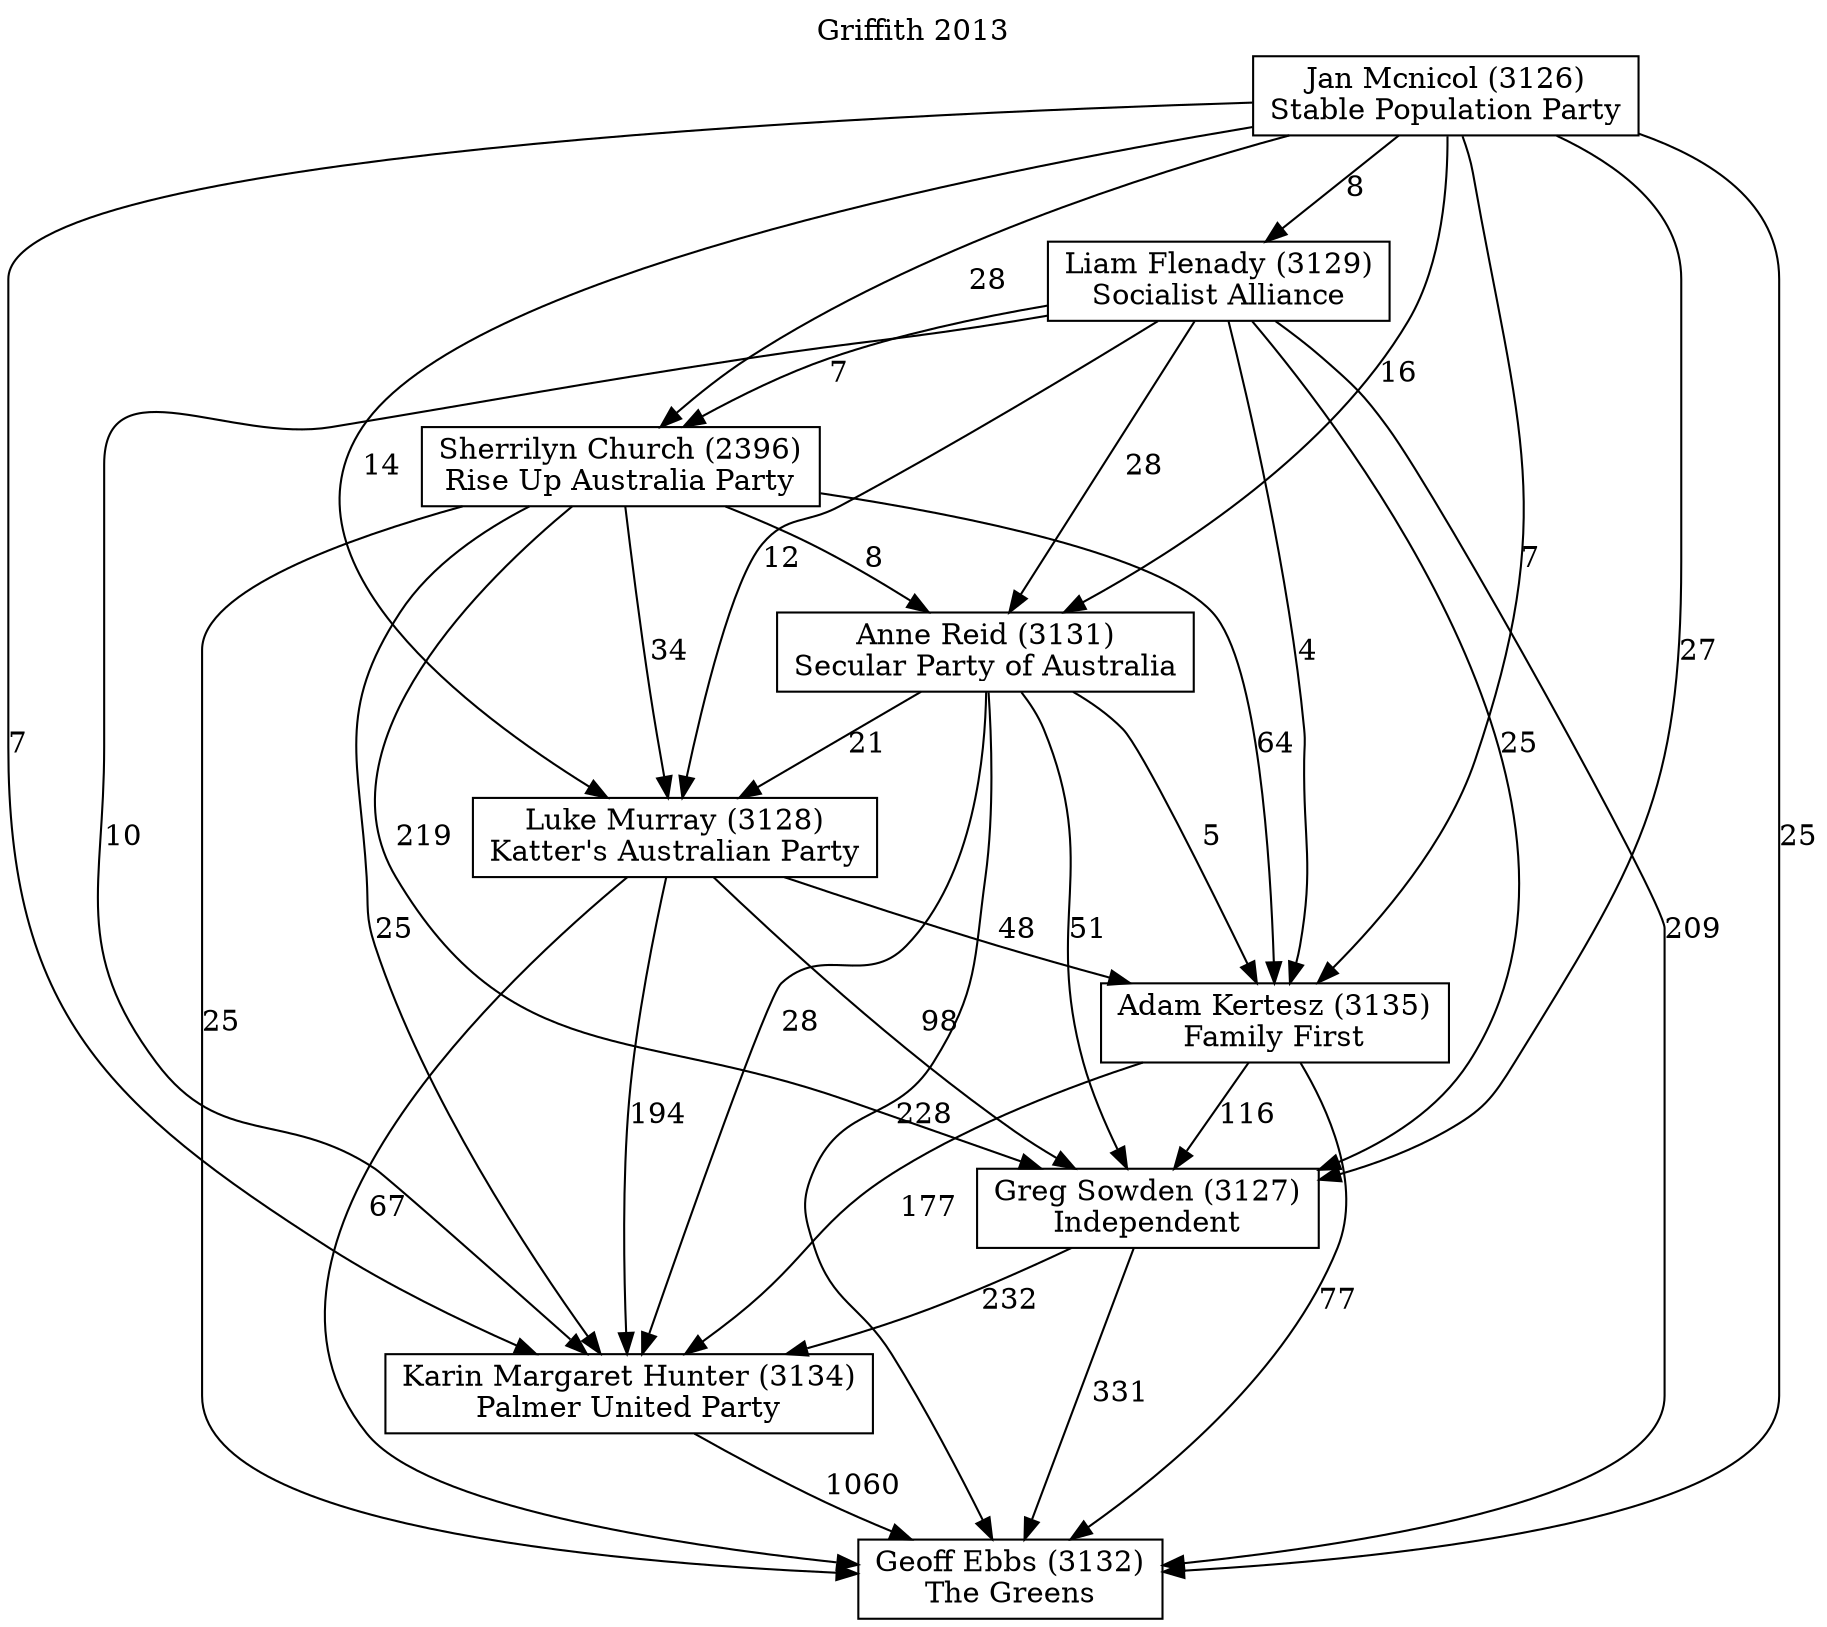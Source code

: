 // House preference flow
digraph "Geoff Ebbs (3132)_Griffith_2013" {
	graph [label="Griffith 2013" labelloc=t]
	node [shape=box]
	"Geoff Ebbs (3132)" [label="Geoff Ebbs (3132)
The Greens"]
	"Karin Margaret Hunter (3134)" [label="Karin Margaret Hunter (3134)
Palmer United Party"]
	"Greg Sowden (3127)" [label="Greg Sowden (3127)
Independent"]
	"Adam Kertesz (3135)" [label="Adam Kertesz (3135)
Family First"]
	"Luke Murray (3128)" [label="Luke Murray (3128)
Katter's Australian Party"]
	"Anne Reid (3131)" [label="Anne Reid (3131)
Secular Party of Australia"]
	"Sherrilyn Church (2396)" [label="Sherrilyn Church (2396)
Rise Up Australia Party"]
	"Liam Flenady (3129)" [label="Liam Flenady (3129)
Socialist Alliance"]
	"Jan Mcnicol (3126)" [label="Jan Mcnicol (3126)
Stable Population Party"]
	"Geoff Ebbs (3132)" [label="Geoff Ebbs (3132)
The Greens"]
	"Greg Sowden (3127)" [label="Greg Sowden (3127)
Independent"]
	"Adam Kertesz (3135)" [label="Adam Kertesz (3135)
Family First"]
	"Luke Murray (3128)" [label="Luke Murray (3128)
Katter's Australian Party"]
	"Anne Reid (3131)" [label="Anne Reid (3131)
Secular Party of Australia"]
	"Sherrilyn Church (2396)" [label="Sherrilyn Church (2396)
Rise Up Australia Party"]
	"Liam Flenady (3129)" [label="Liam Flenady (3129)
Socialist Alliance"]
	"Jan Mcnicol (3126)" [label="Jan Mcnicol (3126)
Stable Population Party"]
	"Geoff Ebbs (3132)" [label="Geoff Ebbs (3132)
The Greens"]
	"Adam Kertesz (3135)" [label="Adam Kertesz (3135)
Family First"]
	"Luke Murray (3128)" [label="Luke Murray (3128)
Katter's Australian Party"]
	"Anne Reid (3131)" [label="Anne Reid (3131)
Secular Party of Australia"]
	"Sherrilyn Church (2396)" [label="Sherrilyn Church (2396)
Rise Up Australia Party"]
	"Liam Flenady (3129)" [label="Liam Flenady (3129)
Socialist Alliance"]
	"Jan Mcnicol (3126)" [label="Jan Mcnicol (3126)
Stable Population Party"]
	"Geoff Ebbs (3132)" [label="Geoff Ebbs (3132)
The Greens"]
	"Luke Murray (3128)" [label="Luke Murray (3128)
Katter's Australian Party"]
	"Anne Reid (3131)" [label="Anne Reid (3131)
Secular Party of Australia"]
	"Sherrilyn Church (2396)" [label="Sherrilyn Church (2396)
Rise Up Australia Party"]
	"Liam Flenady (3129)" [label="Liam Flenady (3129)
Socialist Alliance"]
	"Jan Mcnicol (3126)" [label="Jan Mcnicol (3126)
Stable Population Party"]
	"Geoff Ebbs (3132)" [label="Geoff Ebbs (3132)
The Greens"]
	"Anne Reid (3131)" [label="Anne Reid (3131)
Secular Party of Australia"]
	"Sherrilyn Church (2396)" [label="Sherrilyn Church (2396)
Rise Up Australia Party"]
	"Liam Flenady (3129)" [label="Liam Flenady (3129)
Socialist Alliance"]
	"Jan Mcnicol (3126)" [label="Jan Mcnicol (3126)
Stable Population Party"]
	"Geoff Ebbs (3132)" [label="Geoff Ebbs (3132)
The Greens"]
	"Sherrilyn Church (2396)" [label="Sherrilyn Church (2396)
Rise Up Australia Party"]
	"Liam Flenady (3129)" [label="Liam Flenady (3129)
Socialist Alliance"]
	"Jan Mcnicol (3126)" [label="Jan Mcnicol (3126)
Stable Population Party"]
	"Geoff Ebbs (3132)" [label="Geoff Ebbs (3132)
The Greens"]
	"Liam Flenady (3129)" [label="Liam Flenady (3129)
Socialist Alliance"]
	"Jan Mcnicol (3126)" [label="Jan Mcnicol (3126)
Stable Population Party"]
	"Geoff Ebbs (3132)" [label="Geoff Ebbs (3132)
The Greens"]
	"Jan Mcnicol (3126)" [label="Jan Mcnicol (3126)
Stable Population Party"]
	"Jan Mcnicol (3126)" [label="Jan Mcnicol (3126)
Stable Population Party"]
	"Liam Flenady (3129)" [label="Liam Flenady (3129)
Socialist Alliance"]
	"Jan Mcnicol (3126)" [label="Jan Mcnicol (3126)
Stable Population Party"]
	"Jan Mcnicol (3126)" [label="Jan Mcnicol (3126)
Stable Population Party"]
	"Sherrilyn Church (2396)" [label="Sherrilyn Church (2396)
Rise Up Australia Party"]
	"Liam Flenady (3129)" [label="Liam Flenady (3129)
Socialist Alliance"]
	"Jan Mcnicol (3126)" [label="Jan Mcnicol (3126)
Stable Population Party"]
	"Sherrilyn Church (2396)" [label="Sherrilyn Church (2396)
Rise Up Australia Party"]
	"Jan Mcnicol (3126)" [label="Jan Mcnicol (3126)
Stable Population Party"]
	"Jan Mcnicol (3126)" [label="Jan Mcnicol (3126)
Stable Population Party"]
	"Liam Flenady (3129)" [label="Liam Flenady (3129)
Socialist Alliance"]
	"Jan Mcnicol (3126)" [label="Jan Mcnicol (3126)
Stable Population Party"]
	"Jan Mcnicol (3126)" [label="Jan Mcnicol (3126)
Stable Population Party"]
	"Anne Reid (3131)" [label="Anne Reid (3131)
Secular Party of Australia"]
	"Sherrilyn Church (2396)" [label="Sherrilyn Church (2396)
Rise Up Australia Party"]
	"Liam Flenady (3129)" [label="Liam Flenady (3129)
Socialist Alliance"]
	"Jan Mcnicol (3126)" [label="Jan Mcnicol (3126)
Stable Population Party"]
	"Anne Reid (3131)" [label="Anne Reid (3131)
Secular Party of Australia"]
	"Liam Flenady (3129)" [label="Liam Flenady (3129)
Socialist Alliance"]
	"Jan Mcnicol (3126)" [label="Jan Mcnicol (3126)
Stable Population Party"]
	"Anne Reid (3131)" [label="Anne Reid (3131)
Secular Party of Australia"]
	"Jan Mcnicol (3126)" [label="Jan Mcnicol (3126)
Stable Population Party"]
	"Jan Mcnicol (3126)" [label="Jan Mcnicol (3126)
Stable Population Party"]
	"Liam Flenady (3129)" [label="Liam Flenady (3129)
Socialist Alliance"]
	"Jan Mcnicol (3126)" [label="Jan Mcnicol (3126)
Stable Population Party"]
	"Jan Mcnicol (3126)" [label="Jan Mcnicol (3126)
Stable Population Party"]
	"Sherrilyn Church (2396)" [label="Sherrilyn Church (2396)
Rise Up Australia Party"]
	"Liam Flenady (3129)" [label="Liam Flenady (3129)
Socialist Alliance"]
	"Jan Mcnicol (3126)" [label="Jan Mcnicol (3126)
Stable Population Party"]
	"Sherrilyn Church (2396)" [label="Sherrilyn Church (2396)
Rise Up Australia Party"]
	"Jan Mcnicol (3126)" [label="Jan Mcnicol (3126)
Stable Population Party"]
	"Jan Mcnicol (3126)" [label="Jan Mcnicol (3126)
Stable Population Party"]
	"Liam Flenady (3129)" [label="Liam Flenady (3129)
Socialist Alliance"]
	"Jan Mcnicol (3126)" [label="Jan Mcnicol (3126)
Stable Population Party"]
	"Jan Mcnicol (3126)" [label="Jan Mcnicol (3126)
Stable Population Party"]
	"Luke Murray (3128)" [label="Luke Murray (3128)
Katter's Australian Party"]
	"Anne Reid (3131)" [label="Anne Reid (3131)
Secular Party of Australia"]
	"Sherrilyn Church (2396)" [label="Sherrilyn Church (2396)
Rise Up Australia Party"]
	"Liam Flenady (3129)" [label="Liam Flenady (3129)
Socialist Alliance"]
	"Jan Mcnicol (3126)" [label="Jan Mcnicol (3126)
Stable Population Party"]
	"Luke Murray (3128)" [label="Luke Murray (3128)
Katter's Australian Party"]
	"Sherrilyn Church (2396)" [label="Sherrilyn Church (2396)
Rise Up Australia Party"]
	"Liam Flenady (3129)" [label="Liam Flenady (3129)
Socialist Alliance"]
	"Jan Mcnicol (3126)" [label="Jan Mcnicol (3126)
Stable Population Party"]
	"Luke Murray (3128)" [label="Luke Murray (3128)
Katter's Australian Party"]
	"Liam Flenady (3129)" [label="Liam Flenady (3129)
Socialist Alliance"]
	"Jan Mcnicol (3126)" [label="Jan Mcnicol (3126)
Stable Population Party"]
	"Luke Murray (3128)" [label="Luke Murray (3128)
Katter's Australian Party"]
	"Jan Mcnicol (3126)" [label="Jan Mcnicol (3126)
Stable Population Party"]
	"Jan Mcnicol (3126)" [label="Jan Mcnicol (3126)
Stable Population Party"]
	"Liam Flenady (3129)" [label="Liam Flenady (3129)
Socialist Alliance"]
	"Jan Mcnicol (3126)" [label="Jan Mcnicol (3126)
Stable Population Party"]
	"Jan Mcnicol (3126)" [label="Jan Mcnicol (3126)
Stable Population Party"]
	"Sherrilyn Church (2396)" [label="Sherrilyn Church (2396)
Rise Up Australia Party"]
	"Liam Flenady (3129)" [label="Liam Flenady (3129)
Socialist Alliance"]
	"Jan Mcnicol (3126)" [label="Jan Mcnicol (3126)
Stable Population Party"]
	"Sherrilyn Church (2396)" [label="Sherrilyn Church (2396)
Rise Up Australia Party"]
	"Jan Mcnicol (3126)" [label="Jan Mcnicol (3126)
Stable Population Party"]
	"Jan Mcnicol (3126)" [label="Jan Mcnicol (3126)
Stable Population Party"]
	"Liam Flenady (3129)" [label="Liam Flenady (3129)
Socialist Alliance"]
	"Jan Mcnicol (3126)" [label="Jan Mcnicol (3126)
Stable Population Party"]
	"Jan Mcnicol (3126)" [label="Jan Mcnicol (3126)
Stable Population Party"]
	"Anne Reid (3131)" [label="Anne Reid (3131)
Secular Party of Australia"]
	"Sherrilyn Church (2396)" [label="Sherrilyn Church (2396)
Rise Up Australia Party"]
	"Liam Flenady (3129)" [label="Liam Flenady (3129)
Socialist Alliance"]
	"Jan Mcnicol (3126)" [label="Jan Mcnicol (3126)
Stable Population Party"]
	"Anne Reid (3131)" [label="Anne Reid (3131)
Secular Party of Australia"]
	"Liam Flenady (3129)" [label="Liam Flenady (3129)
Socialist Alliance"]
	"Jan Mcnicol (3126)" [label="Jan Mcnicol (3126)
Stable Population Party"]
	"Anne Reid (3131)" [label="Anne Reid (3131)
Secular Party of Australia"]
	"Jan Mcnicol (3126)" [label="Jan Mcnicol (3126)
Stable Population Party"]
	"Jan Mcnicol (3126)" [label="Jan Mcnicol (3126)
Stable Population Party"]
	"Liam Flenady (3129)" [label="Liam Flenady (3129)
Socialist Alliance"]
	"Jan Mcnicol (3126)" [label="Jan Mcnicol (3126)
Stable Population Party"]
	"Jan Mcnicol (3126)" [label="Jan Mcnicol (3126)
Stable Population Party"]
	"Sherrilyn Church (2396)" [label="Sherrilyn Church (2396)
Rise Up Australia Party"]
	"Liam Flenady (3129)" [label="Liam Flenady (3129)
Socialist Alliance"]
	"Jan Mcnicol (3126)" [label="Jan Mcnicol (3126)
Stable Population Party"]
	"Sherrilyn Church (2396)" [label="Sherrilyn Church (2396)
Rise Up Australia Party"]
	"Jan Mcnicol (3126)" [label="Jan Mcnicol (3126)
Stable Population Party"]
	"Jan Mcnicol (3126)" [label="Jan Mcnicol (3126)
Stable Population Party"]
	"Liam Flenady (3129)" [label="Liam Flenady (3129)
Socialist Alliance"]
	"Jan Mcnicol (3126)" [label="Jan Mcnicol (3126)
Stable Population Party"]
	"Jan Mcnicol (3126)" [label="Jan Mcnicol (3126)
Stable Population Party"]
	"Adam Kertesz (3135)" [label="Adam Kertesz (3135)
Family First"]
	"Luke Murray (3128)" [label="Luke Murray (3128)
Katter's Australian Party"]
	"Anne Reid (3131)" [label="Anne Reid (3131)
Secular Party of Australia"]
	"Sherrilyn Church (2396)" [label="Sherrilyn Church (2396)
Rise Up Australia Party"]
	"Liam Flenady (3129)" [label="Liam Flenady (3129)
Socialist Alliance"]
	"Jan Mcnicol (3126)" [label="Jan Mcnicol (3126)
Stable Population Party"]
	"Adam Kertesz (3135)" [label="Adam Kertesz (3135)
Family First"]
	"Anne Reid (3131)" [label="Anne Reid (3131)
Secular Party of Australia"]
	"Sherrilyn Church (2396)" [label="Sherrilyn Church (2396)
Rise Up Australia Party"]
	"Liam Flenady (3129)" [label="Liam Flenady (3129)
Socialist Alliance"]
	"Jan Mcnicol (3126)" [label="Jan Mcnicol (3126)
Stable Population Party"]
	"Adam Kertesz (3135)" [label="Adam Kertesz (3135)
Family First"]
	"Sherrilyn Church (2396)" [label="Sherrilyn Church (2396)
Rise Up Australia Party"]
	"Liam Flenady (3129)" [label="Liam Flenady (3129)
Socialist Alliance"]
	"Jan Mcnicol (3126)" [label="Jan Mcnicol (3126)
Stable Population Party"]
	"Adam Kertesz (3135)" [label="Adam Kertesz (3135)
Family First"]
	"Liam Flenady (3129)" [label="Liam Flenady (3129)
Socialist Alliance"]
	"Jan Mcnicol (3126)" [label="Jan Mcnicol (3126)
Stable Population Party"]
	"Adam Kertesz (3135)" [label="Adam Kertesz (3135)
Family First"]
	"Jan Mcnicol (3126)" [label="Jan Mcnicol (3126)
Stable Population Party"]
	"Jan Mcnicol (3126)" [label="Jan Mcnicol (3126)
Stable Population Party"]
	"Liam Flenady (3129)" [label="Liam Flenady (3129)
Socialist Alliance"]
	"Jan Mcnicol (3126)" [label="Jan Mcnicol (3126)
Stable Population Party"]
	"Jan Mcnicol (3126)" [label="Jan Mcnicol (3126)
Stable Population Party"]
	"Sherrilyn Church (2396)" [label="Sherrilyn Church (2396)
Rise Up Australia Party"]
	"Liam Flenady (3129)" [label="Liam Flenady (3129)
Socialist Alliance"]
	"Jan Mcnicol (3126)" [label="Jan Mcnicol (3126)
Stable Population Party"]
	"Sherrilyn Church (2396)" [label="Sherrilyn Church (2396)
Rise Up Australia Party"]
	"Jan Mcnicol (3126)" [label="Jan Mcnicol (3126)
Stable Population Party"]
	"Jan Mcnicol (3126)" [label="Jan Mcnicol (3126)
Stable Population Party"]
	"Liam Flenady (3129)" [label="Liam Flenady (3129)
Socialist Alliance"]
	"Jan Mcnicol (3126)" [label="Jan Mcnicol (3126)
Stable Population Party"]
	"Jan Mcnicol (3126)" [label="Jan Mcnicol (3126)
Stable Population Party"]
	"Anne Reid (3131)" [label="Anne Reid (3131)
Secular Party of Australia"]
	"Sherrilyn Church (2396)" [label="Sherrilyn Church (2396)
Rise Up Australia Party"]
	"Liam Flenady (3129)" [label="Liam Flenady (3129)
Socialist Alliance"]
	"Jan Mcnicol (3126)" [label="Jan Mcnicol (3126)
Stable Population Party"]
	"Anne Reid (3131)" [label="Anne Reid (3131)
Secular Party of Australia"]
	"Liam Flenady (3129)" [label="Liam Flenady (3129)
Socialist Alliance"]
	"Jan Mcnicol (3126)" [label="Jan Mcnicol (3126)
Stable Population Party"]
	"Anne Reid (3131)" [label="Anne Reid (3131)
Secular Party of Australia"]
	"Jan Mcnicol (3126)" [label="Jan Mcnicol (3126)
Stable Population Party"]
	"Jan Mcnicol (3126)" [label="Jan Mcnicol (3126)
Stable Population Party"]
	"Liam Flenady (3129)" [label="Liam Flenady (3129)
Socialist Alliance"]
	"Jan Mcnicol (3126)" [label="Jan Mcnicol (3126)
Stable Population Party"]
	"Jan Mcnicol (3126)" [label="Jan Mcnicol (3126)
Stable Population Party"]
	"Sherrilyn Church (2396)" [label="Sherrilyn Church (2396)
Rise Up Australia Party"]
	"Liam Flenady (3129)" [label="Liam Flenady (3129)
Socialist Alliance"]
	"Jan Mcnicol (3126)" [label="Jan Mcnicol (3126)
Stable Population Party"]
	"Sherrilyn Church (2396)" [label="Sherrilyn Church (2396)
Rise Up Australia Party"]
	"Jan Mcnicol (3126)" [label="Jan Mcnicol (3126)
Stable Population Party"]
	"Jan Mcnicol (3126)" [label="Jan Mcnicol (3126)
Stable Population Party"]
	"Liam Flenady (3129)" [label="Liam Flenady (3129)
Socialist Alliance"]
	"Jan Mcnicol (3126)" [label="Jan Mcnicol (3126)
Stable Population Party"]
	"Jan Mcnicol (3126)" [label="Jan Mcnicol (3126)
Stable Population Party"]
	"Luke Murray (3128)" [label="Luke Murray (3128)
Katter's Australian Party"]
	"Anne Reid (3131)" [label="Anne Reid (3131)
Secular Party of Australia"]
	"Sherrilyn Church (2396)" [label="Sherrilyn Church (2396)
Rise Up Australia Party"]
	"Liam Flenady (3129)" [label="Liam Flenady (3129)
Socialist Alliance"]
	"Jan Mcnicol (3126)" [label="Jan Mcnicol (3126)
Stable Population Party"]
	"Luke Murray (3128)" [label="Luke Murray (3128)
Katter's Australian Party"]
	"Sherrilyn Church (2396)" [label="Sherrilyn Church (2396)
Rise Up Australia Party"]
	"Liam Flenady (3129)" [label="Liam Flenady (3129)
Socialist Alliance"]
	"Jan Mcnicol (3126)" [label="Jan Mcnicol (3126)
Stable Population Party"]
	"Luke Murray (3128)" [label="Luke Murray (3128)
Katter's Australian Party"]
	"Liam Flenady (3129)" [label="Liam Flenady (3129)
Socialist Alliance"]
	"Jan Mcnicol (3126)" [label="Jan Mcnicol (3126)
Stable Population Party"]
	"Luke Murray (3128)" [label="Luke Murray (3128)
Katter's Australian Party"]
	"Jan Mcnicol (3126)" [label="Jan Mcnicol (3126)
Stable Population Party"]
	"Jan Mcnicol (3126)" [label="Jan Mcnicol (3126)
Stable Population Party"]
	"Liam Flenady (3129)" [label="Liam Flenady (3129)
Socialist Alliance"]
	"Jan Mcnicol (3126)" [label="Jan Mcnicol (3126)
Stable Population Party"]
	"Jan Mcnicol (3126)" [label="Jan Mcnicol (3126)
Stable Population Party"]
	"Sherrilyn Church (2396)" [label="Sherrilyn Church (2396)
Rise Up Australia Party"]
	"Liam Flenady (3129)" [label="Liam Flenady (3129)
Socialist Alliance"]
	"Jan Mcnicol (3126)" [label="Jan Mcnicol (3126)
Stable Population Party"]
	"Sherrilyn Church (2396)" [label="Sherrilyn Church (2396)
Rise Up Australia Party"]
	"Jan Mcnicol (3126)" [label="Jan Mcnicol (3126)
Stable Population Party"]
	"Jan Mcnicol (3126)" [label="Jan Mcnicol (3126)
Stable Population Party"]
	"Liam Flenady (3129)" [label="Liam Flenady (3129)
Socialist Alliance"]
	"Jan Mcnicol (3126)" [label="Jan Mcnicol (3126)
Stable Population Party"]
	"Jan Mcnicol (3126)" [label="Jan Mcnicol (3126)
Stable Population Party"]
	"Anne Reid (3131)" [label="Anne Reid (3131)
Secular Party of Australia"]
	"Sherrilyn Church (2396)" [label="Sherrilyn Church (2396)
Rise Up Australia Party"]
	"Liam Flenady (3129)" [label="Liam Flenady (3129)
Socialist Alliance"]
	"Jan Mcnicol (3126)" [label="Jan Mcnicol (3126)
Stable Population Party"]
	"Anne Reid (3131)" [label="Anne Reid (3131)
Secular Party of Australia"]
	"Liam Flenady (3129)" [label="Liam Flenady (3129)
Socialist Alliance"]
	"Jan Mcnicol (3126)" [label="Jan Mcnicol (3126)
Stable Population Party"]
	"Anne Reid (3131)" [label="Anne Reid (3131)
Secular Party of Australia"]
	"Jan Mcnicol (3126)" [label="Jan Mcnicol (3126)
Stable Population Party"]
	"Jan Mcnicol (3126)" [label="Jan Mcnicol (3126)
Stable Population Party"]
	"Liam Flenady (3129)" [label="Liam Flenady (3129)
Socialist Alliance"]
	"Jan Mcnicol (3126)" [label="Jan Mcnicol (3126)
Stable Population Party"]
	"Jan Mcnicol (3126)" [label="Jan Mcnicol (3126)
Stable Population Party"]
	"Sherrilyn Church (2396)" [label="Sherrilyn Church (2396)
Rise Up Australia Party"]
	"Liam Flenady (3129)" [label="Liam Flenady (3129)
Socialist Alliance"]
	"Jan Mcnicol (3126)" [label="Jan Mcnicol (3126)
Stable Population Party"]
	"Sherrilyn Church (2396)" [label="Sherrilyn Church (2396)
Rise Up Australia Party"]
	"Jan Mcnicol (3126)" [label="Jan Mcnicol (3126)
Stable Population Party"]
	"Jan Mcnicol (3126)" [label="Jan Mcnicol (3126)
Stable Population Party"]
	"Liam Flenady (3129)" [label="Liam Flenady (3129)
Socialist Alliance"]
	"Jan Mcnicol (3126)" [label="Jan Mcnicol (3126)
Stable Population Party"]
	"Jan Mcnicol (3126)" [label="Jan Mcnicol (3126)
Stable Population Party"]
	"Greg Sowden (3127)" [label="Greg Sowden (3127)
Independent"]
	"Adam Kertesz (3135)" [label="Adam Kertesz (3135)
Family First"]
	"Luke Murray (3128)" [label="Luke Murray (3128)
Katter's Australian Party"]
	"Anne Reid (3131)" [label="Anne Reid (3131)
Secular Party of Australia"]
	"Sherrilyn Church (2396)" [label="Sherrilyn Church (2396)
Rise Up Australia Party"]
	"Liam Flenady (3129)" [label="Liam Flenady (3129)
Socialist Alliance"]
	"Jan Mcnicol (3126)" [label="Jan Mcnicol (3126)
Stable Population Party"]
	"Greg Sowden (3127)" [label="Greg Sowden (3127)
Independent"]
	"Luke Murray (3128)" [label="Luke Murray (3128)
Katter's Australian Party"]
	"Anne Reid (3131)" [label="Anne Reid (3131)
Secular Party of Australia"]
	"Sherrilyn Church (2396)" [label="Sherrilyn Church (2396)
Rise Up Australia Party"]
	"Liam Flenady (3129)" [label="Liam Flenady (3129)
Socialist Alliance"]
	"Jan Mcnicol (3126)" [label="Jan Mcnicol (3126)
Stable Population Party"]
	"Greg Sowden (3127)" [label="Greg Sowden (3127)
Independent"]
	"Anne Reid (3131)" [label="Anne Reid (3131)
Secular Party of Australia"]
	"Sherrilyn Church (2396)" [label="Sherrilyn Church (2396)
Rise Up Australia Party"]
	"Liam Flenady (3129)" [label="Liam Flenady (3129)
Socialist Alliance"]
	"Jan Mcnicol (3126)" [label="Jan Mcnicol (3126)
Stable Population Party"]
	"Greg Sowden (3127)" [label="Greg Sowden (3127)
Independent"]
	"Sherrilyn Church (2396)" [label="Sherrilyn Church (2396)
Rise Up Australia Party"]
	"Liam Flenady (3129)" [label="Liam Flenady (3129)
Socialist Alliance"]
	"Jan Mcnicol (3126)" [label="Jan Mcnicol (3126)
Stable Population Party"]
	"Greg Sowden (3127)" [label="Greg Sowden (3127)
Independent"]
	"Liam Flenady (3129)" [label="Liam Flenady (3129)
Socialist Alliance"]
	"Jan Mcnicol (3126)" [label="Jan Mcnicol (3126)
Stable Population Party"]
	"Greg Sowden (3127)" [label="Greg Sowden (3127)
Independent"]
	"Jan Mcnicol (3126)" [label="Jan Mcnicol (3126)
Stable Population Party"]
	"Jan Mcnicol (3126)" [label="Jan Mcnicol (3126)
Stable Population Party"]
	"Liam Flenady (3129)" [label="Liam Flenady (3129)
Socialist Alliance"]
	"Jan Mcnicol (3126)" [label="Jan Mcnicol (3126)
Stable Population Party"]
	"Jan Mcnicol (3126)" [label="Jan Mcnicol (3126)
Stable Population Party"]
	"Sherrilyn Church (2396)" [label="Sherrilyn Church (2396)
Rise Up Australia Party"]
	"Liam Flenady (3129)" [label="Liam Flenady (3129)
Socialist Alliance"]
	"Jan Mcnicol (3126)" [label="Jan Mcnicol (3126)
Stable Population Party"]
	"Sherrilyn Church (2396)" [label="Sherrilyn Church (2396)
Rise Up Australia Party"]
	"Jan Mcnicol (3126)" [label="Jan Mcnicol (3126)
Stable Population Party"]
	"Jan Mcnicol (3126)" [label="Jan Mcnicol (3126)
Stable Population Party"]
	"Liam Flenady (3129)" [label="Liam Flenady (3129)
Socialist Alliance"]
	"Jan Mcnicol (3126)" [label="Jan Mcnicol (3126)
Stable Population Party"]
	"Jan Mcnicol (3126)" [label="Jan Mcnicol (3126)
Stable Population Party"]
	"Anne Reid (3131)" [label="Anne Reid (3131)
Secular Party of Australia"]
	"Sherrilyn Church (2396)" [label="Sherrilyn Church (2396)
Rise Up Australia Party"]
	"Liam Flenady (3129)" [label="Liam Flenady (3129)
Socialist Alliance"]
	"Jan Mcnicol (3126)" [label="Jan Mcnicol (3126)
Stable Population Party"]
	"Anne Reid (3131)" [label="Anne Reid (3131)
Secular Party of Australia"]
	"Liam Flenady (3129)" [label="Liam Flenady (3129)
Socialist Alliance"]
	"Jan Mcnicol (3126)" [label="Jan Mcnicol (3126)
Stable Population Party"]
	"Anne Reid (3131)" [label="Anne Reid (3131)
Secular Party of Australia"]
	"Jan Mcnicol (3126)" [label="Jan Mcnicol (3126)
Stable Population Party"]
	"Jan Mcnicol (3126)" [label="Jan Mcnicol (3126)
Stable Population Party"]
	"Liam Flenady (3129)" [label="Liam Flenady (3129)
Socialist Alliance"]
	"Jan Mcnicol (3126)" [label="Jan Mcnicol (3126)
Stable Population Party"]
	"Jan Mcnicol (3126)" [label="Jan Mcnicol (3126)
Stable Population Party"]
	"Sherrilyn Church (2396)" [label="Sherrilyn Church (2396)
Rise Up Australia Party"]
	"Liam Flenady (3129)" [label="Liam Flenady (3129)
Socialist Alliance"]
	"Jan Mcnicol (3126)" [label="Jan Mcnicol (3126)
Stable Population Party"]
	"Sherrilyn Church (2396)" [label="Sherrilyn Church (2396)
Rise Up Australia Party"]
	"Jan Mcnicol (3126)" [label="Jan Mcnicol (3126)
Stable Population Party"]
	"Jan Mcnicol (3126)" [label="Jan Mcnicol (3126)
Stable Population Party"]
	"Liam Flenady (3129)" [label="Liam Flenady (3129)
Socialist Alliance"]
	"Jan Mcnicol (3126)" [label="Jan Mcnicol (3126)
Stable Population Party"]
	"Jan Mcnicol (3126)" [label="Jan Mcnicol (3126)
Stable Population Party"]
	"Luke Murray (3128)" [label="Luke Murray (3128)
Katter's Australian Party"]
	"Anne Reid (3131)" [label="Anne Reid (3131)
Secular Party of Australia"]
	"Sherrilyn Church (2396)" [label="Sherrilyn Church (2396)
Rise Up Australia Party"]
	"Liam Flenady (3129)" [label="Liam Flenady (3129)
Socialist Alliance"]
	"Jan Mcnicol (3126)" [label="Jan Mcnicol (3126)
Stable Population Party"]
	"Luke Murray (3128)" [label="Luke Murray (3128)
Katter's Australian Party"]
	"Sherrilyn Church (2396)" [label="Sherrilyn Church (2396)
Rise Up Australia Party"]
	"Liam Flenady (3129)" [label="Liam Flenady (3129)
Socialist Alliance"]
	"Jan Mcnicol (3126)" [label="Jan Mcnicol (3126)
Stable Population Party"]
	"Luke Murray (3128)" [label="Luke Murray (3128)
Katter's Australian Party"]
	"Liam Flenady (3129)" [label="Liam Flenady (3129)
Socialist Alliance"]
	"Jan Mcnicol (3126)" [label="Jan Mcnicol (3126)
Stable Population Party"]
	"Luke Murray (3128)" [label="Luke Murray (3128)
Katter's Australian Party"]
	"Jan Mcnicol (3126)" [label="Jan Mcnicol (3126)
Stable Population Party"]
	"Jan Mcnicol (3126)" [label="Jan Mcnicol (3126)
Stable Population Party"]
	"Liam Flenady (3129)" [label="Liam Flenady (3129)
Socialist Alliance"]
	"Jan Mcnicol (3126)" [label="Jan Mcnicol (3126)
Stable Population Party"]
	"Jan Mcnicol (3126)" [label="Jan Mcnicol (3126)
Stable Population Party"]
	"Sherrilyn Church (2396)" [label="Sherrilyn Church (2396)
Rise Up Australia Party"]
	"Liam Flenady (3129)" [label="Liam Flenady (3129)
Socialist Alliance"]
	"Jan Mcnicol (3126)" [label="Jan Mcnicol (3126)
Stable Population Party"]
	"Sherrilyn Church (2396)" [label="Sherrilyn Church (2396)
Rise Up Australia Party"]
	"Jan Mcnicol (3126)" [label="Jan Mcnicol (3126)
Stable Population Party"]
	"Jan Mcnicol (3126)" [label="Jan Mcnicol (3126)
Stable Population Party"]
	"Liam Flenady (3129)" [label="Liam Flenady (3129)
Socialist Alliance"]
	"Jan Mcnicol (3126)" [label="Jan Mcnicol (3126)
Stable Population Party"]
	"Jan Mcnicol (3126)" [label="Jan Mcnicol (3126)
Stable Population Party"]
	"Anne Reid (3131)" [label="Anne Reid (3131)
Secular Party of Australia"]
	"Sherrilyn Church (2396)" [label="Sherrilyn Church (2396)
Rise Up Australia Party"]
	"Liam Flenady (3129)" [label="Liam Flenady (3129)
Socialist Alliance"]
	"Jan Mcnicol (3126)" [label="Jan Mcnicol (3126)
Stable Population Party"]
	"Anne Reid (3131)" [label="Anne Reid (3131)
Secular Party of Australia"]
	"Liam Flenady (3129)" [label="Liam Flenady (3129)
Socialist Alliance"]
	"Jan Mcnicol (3126)" [label="Jan Mcnicol (3126)
Stable Population Party"]
	"Anne Reid (3131)" [label="Anne Reid (3131)
Secular Party of Australia"]
	"Jan Mcnicol (3126)" [label="Jan Mcnicol (3126)
Stable Population Party"]
	"Jan Mcnicol (3126)" [label="Jan Mcnicol (3126)
Stable Population Party"]
	"Liam Flenady (3129)" [label="Liam Flenady (3129)
Socialist Alliance"]
	"Jan Mcnicol (3126)" [label="Jan Mcnicol (3126)
Stable Population Party"]
	"Jan Mcnicol (3126)" [label="Jan Mcnicol (3126)
Stable Population Party"]
	"Sherrilyn Church (2396)" [label="Sherrilyn Church (2396)
Rise Up Australia Party"]
	"Liam Flenady (3129)" [label="Liam Flenady (3129)
Socialist Alliance"]
	"Jan Mcnicol (3126)" [label="Jan Mcnicol (3126)
Stable Population Party"]
	"Sherrilyn Church (2396)" [label="Sherrilyn Church (2396)
Rise Up Australia Party"]
	"Jan Mcnicol (3126)" [label="Jan Mcnicol (3126)
Stable Population Party"]
	"Jan Mcnicol (3126)" [label="Jan Mcnicol (3126)
Stable Population Party"]
	"Liam Flenady (3129)" [label="Liam Flenady (3129)
Socialist Alliance"]
	"Jan Mcnicol (3126)" [label="Jan Mcnicol (3126)
Stable Population Party"]
	"Jan Mcnicol (3126)" [label="Jan Mcnicol (3126)
Stable Population Party"]
	"Adam Kertesz (3135)" [label="Adam Kertesz (3135)
Family First"]
	"Luke Murray (3128)" [label="Luke Murray (3128)
Katter's Australian Party"]
	"Anne Reid (3131)" [label="Anne Reid (3131)
Secular Party of Australia"]
	"Sherrilyn Church (2396)" [label="Sherrilyn Church (2396)
Rise Up Australia Party"]
	"Liam Flenady (3129)" [label="Liam Flenady (3129)
Socialist Alliance"]
	"Jan Mcnicol (3126)" [label="Jan Mcnicol (3126)
Stable Population Party"]
	"Adam Kertesz (3135)" [label="Adam Kertesz (3135)
Family First"]
	"Anne Reid (3131)" [label="Anne Reid (3131)
Secular Party of Australia"]
	"Sherrilyn Church (2396)" [label="Sherrilyn Church (2396)
Rise Up Australia Party"]
	"Liam Flenady (3129)" [label="Liam Flenady (3129)
Socialist Alliance"]
	"Jan Mcnicol (3126)" [label="Jan Mcnicol (3126)
Stable Population Party"]
	"Adam Kertesz (3135)" [label="Adam Kertesz (3135)
Family First"]
	"Sherrilyn Church (2396)" [label="Sherrilyn Church (2396)
Rise Up Australia Party"]
	"Liam Flenady (3129)" [label="Liam Flenady (3129)
Socialist Alliance"]
	"Jan Mcnicol (3126)" [label="Jan Mcnicol (3126)
Stable Population Party"]
	"Adam Kertesz (3135)" [label="Adam Kertesz (3135)
Family First"]
	"Liam Flenady (3129)" [label="Liam Flenady (3129)
Socialist Alliance"]
	"Jan Mcnicol (3126)" [label="Jan Mcnicol (3126)
Stable Population Party"]
	"Adam Kertesz (3135)" [label="Adam Kertesz (3135)
Family First"]
	"Jan Mcnicol (3126)" [label="Jan Mcnicol (3126)
Stable Population Party"]
	"Jan Mcnicol (3126)" [label="Jan Mcnicol (3126)
Stable Population Party"]
	"Liam Flenady (3129)" [label="Liam Flenady (3129)
Socialist Alliance"]
	"Jan Mcnicol (3126)" [label="Jan Mcnicol (3126)
Stable Population Party"]
	"Jan Mcnicol (3126)" [label="Jan Mcnicol (3126)
Stable Population Party"]
	"Sherrilyn Church (2396)" [label="Sherrilyn Church (2396)
Rise Up Australia Party"]
	"Liam Flenady (3129)" [label="Liam Flenady (3129)
Socialist Alliance"]
	"Jan Mcnicol (3126)" [label="Jan Mcnicol (3126)
Stable Population Party"]
	"Sherrilyn Church (2396)" [label="Sherrilyn Church (2396)
Rise Up Australia Party"]
	"Jan Mcnicol (3126)" [label="Jan Mcnicol (3126)
Stable Population Party"]
	"Jan Mcnicol (3126)" [label="Jan Mcnicol (3126)
Stable Population Party"]
	"Liam Flenady (3129)" [label="Liam Flenady (3129)
Socialist Alliance"]
	"Jan Mcnicol (3126)" [label="Jan Mcnicol (3126)
Stable Population Party"]
	"Jan Mcnicol (3126)" [label="Jan Mcnicol (3126)
Stable Population Party"]
	"Anne Reid (3131)" [label="Anne Reid (3131)
Secular Party of Australia"]
	"Sherrilyn Church (2396)" [label="Sherrilyn Church (2396)
Rise Up Australia Party"]
	"Liam Flenady (3129)" [label="Liam Flenady (3129)
Socialist Alliance"]
	"Jan Mcnicol (3126)" [label="Jan Mcnicol (3126)
Stable Population Party"]
	"Anne Reid (3131)" [label="Anne Reid (3131)
Secular Party of Australia"]
	"Liam Flenady (3129)" [label="Liam Flenady (3129)
Socialist Alliance"]
	"Jan Mcnicol (3126)" [label="Jan Mcnicol (3126)
Stable Population Party"]
	"Anne Reid (3131)" [label="Anne Reid (3131)
Secular Party of Australia"]
	"Jan Mcnicol (3126)" [label="Jan Mcnicol (3126)
Stable Population Party"]
	"Jan Mcnicol (3126)" [label="Jan Mcnicol (3126)
Stable Population Party"]
	"Liam Flenady (3129)" [label="Liam Flenady (3129)
Socialist Alliance"]
	"Jan Mcnicol (3126)" [label="Jan Mcnicol (3126)
Stable Population Party"]
	"Jan Mcnicol (3126)" [label="Jan Mcnicol (3126)
Stable Population Party"]
	"Sherrilyn Church (2396)" [label="Sherrilyn Church (2396)
Rise Up Australia Party"]
	"Liam Flenady (3129)" [label="Liam Flenady (3129)
Socialist Alliance"]
	"Jan Mcnicol (3126)" [label="Jan Mcnicol (3126)
Stable Population Party"]
	"Sherrilyn Church (2396)" [label="Sherrilyn Church (2396)
Rise Up Australia Party"]
	"Jan Mcnicol (3126)" [label="Jan Mcnicol (3126)
Stable Population Party"]
	"Jan Mcnicol (3126)" [label="Jan Mcnicol (3126)
Stable Population Party"]
	"Liam Flenady (3129)" [label="Liam Flenady (3129)
Socialist Alliance"]
	"Jan Mcnicol (3126)" [label="Jan Mcnicol (3126)
Stable Population Party"]
	"Jan Mcnicol (3126)" [label="Jan Mcnicol (3126)
Stable Population Party"]
	"Luke Murray (3128)" [label="Luke Murray (3128)
Katter's Australian Party"]
	"Anne Reid (3131)" [label="Anne Reid (3131)
Secular Party of Australia"]
	"Sherrilyn Church (2396)" [label="Sherrilyn Church (2396)
Rise Up Australia Party"]
	"Liam Flenady (3129)" [label="Liam Flenady (3129)
Socialist Alliance"]
	"Jan Mcnicol (3126)" [label="Jan Mcnicol (3126)
Stable Population Party"]
	"Luke Murray (3128)" [label="Luke Murray (3128)
Katter's Australian Party"]
	"Sherrilyn Church (2396)" [label="Sherrilyn Church (2396)
Rise Up Australia Party"]
	"Liam Flenady (3129)" [label="Liam Flenady (3129)
Socialist Alliance"]
	"Jan Mcnicol (3126)" [label="Jan Mcnicol (3126)
Stable Population Party"]
	"Luke Murray (3128)" [label="Luke Murray (3128)
Katter's Australian Party"]
	"Liam Flenady (3129)" [label="Liam Flenady (3129)
Socialist Alliance"]
	"Jan Mcnicol (3126)" [label="Jan Mcnicol (3126)
Stable Population Party"]
	"Luke Murray (3128)" [label="Luke Murray (3128)
Katter's Australian Party"]
	"Jan Mcnicol (3126)" [label="Jan Mcnicol (3126)
Stable Population Party"]
	"Jan Mcnicol (3126)" [label="Jan Mcnicol (3126)
Stable Population Party"]
	"Liam Flenady (3129)" [label="Liam Flenady (3129)
Socialist Alliance"]
	"Jan Mcnicol (3126)" [label="Jan Mcnicol (3126)
Stable Population Party"]
	"Jan Mcnicol (3126)" [label="Jan Mcnicol (3126)
Stable Population Party"]
	"Sherrilyn Church (2396)" [label="Sherrilyn Church (2396)
Rise Up Australia Party"]
	"Liam Flenady (3129)" [label="Liam Flenady (3129)
Socialist Alliance"]
	"Jan Mcnicol (3126)" [label="Jan Mcnicol (3126)
Stable Population Party"]
	"Sherrilyn Church (2396)" [label="Sherrilyn Church (2396)
Rise Up Australia Party"]
	"Jan Mcnicol (3126)" [label="Jan Mcnicol (3126)
Stable Population Party"]
	"Jan Mcnicol (3126)" [label="Jan Mcnicol (3126)
Stable Population Party"]
	"Liam Flenady (3129)" [label="Liam Flenady (3129)
Socialist Alliance"]
	"Jan Mcnicol (3126)" [label="Jan Mcnicol (3126)
Stable Population Party"]
	"Jan Mcnicol (3126)" [label="Jan Mcnicol (3126)
Stable Population Party"]
	"Anne Reid (3131)" [label="Anne Reid (3131)
Secular Party of Australia"]
	"Sherrilyn Church (2396)" [label="Sherrilyn Church (2396)
Rise Up Australia Party"]
	"Liam Flenady (3129)" [label="Liam Flenady (3129)
Socialist Alliance"]
	"Jan Mcnicol (3126)" [label="Jan Mcnicol (3126)
Stable Population Party"]
	"Anne Reid (3131)" [label="Anne Reid (3131)
Secular Party of Australia"]
	"Liam Flenady (3129)" [label="Liam Flenady (3129)
Socialist Alliance"]
	"Jan Mcnicol (3126)" [label="Jan Mcnicol (3126)
Stable Population Party"]
	"Anne Reid (3131)" [label="Anne Reid (3131)
Secular Party of Australia"]
	"Jan Mcnicol (3126)" [label="Jan Mcnicol (3126)
Stable Population Party"]
	"Jan Mcnicol (3126)" [label="Jan Mcnicol (3126)
Stable Population Party"]
	"Liam Flenady (3129)" [label="Liam Flenady (3129)
Socialist Alliance"]
	"Jan Mcnicol (3126)" [label="Jan Mcnicol (3126)
Stable Population Party"]
	"Jan Mcnicol (3126)" [label="Jan Mcnicol (3126)
Stable Population Party"]
	"Sherrilyn Church (2396)" [label="Sherrilyn Church (2396)
Rise Up Australia Party"]
	"Liam Flenady (3129)" [label="Liam Flenady (3129)
Socialist Alliance"]
	"Jan Mcnicol (3126)" [label="Jan Mcnicol (3126)
Stable Population Party"]
	"Sherrilyn Church (2396)" [label="Sherrilyn Church (2396)
Rise Up Australia Party"]
	"Jan Mcnicol (3126)" [label="Jan Mcnicol (3126)
Stable Population Party"]
	"Jan Mcnicol (3126)" [label="Jan Mcnicol (3126)
Stable Population Party"]
	"Liam Flenady (3129)" [label="Liam Flenady (3129)
Socialist Alliance"]
	"Jan Mcnicol (3126)" [label="Jan Mcnicol (3126)
Stable Population Party"]
	"Jan Mcnicol (3126)" [label="Jan Mcnicol (3126)
Stable Population Party"]
	"Karin Margaret Hunter (3134)" [label="Karin Margaret Hunter (3134)
Palmer United Party"]
	"Greg Sowden (3127)" [label="Greg Sowden (3127)
Independent"]
	"Adam Kertesz (3135)" [label="Adam Kertesz (3135)
Family First"]
	"Luke Murray (3128)" [label="Luke Murray (3128)
Katter's Australian Party"]
	"Anne Reid (3131)" [label="Anne Reid (3131)
Secular Party of Australia"]
	"Sherrilyn Church (2396)" [label="Sherrilyn Church (2396)
Rise Up Australia Party"]
	"Liam Flenady (3129)" [label="Liam Flenady (3129)
Socialist Alliance"]
	"Jan Mcnicol (3126)" [label="Jan Mcnicol (3126)
Stable Population Party"]
	"Karin Margaret Hunter (3134)" [label="Karin Margaret Hunter (3134)
Palmer United Party"]
	"Adam Kertesz (3135)" [label="Adam Kertesz (3135)
Family First"]
	"Luke Murray (3128)" [label="Luke Murray (3128)
Katter's Australian Party"]
	"Anne Reid (3131)" [label="Anne Reid (3131)
Secular Party of Australia"]
	"Sherrilyn Church (2396)" [label="Sherrilyn Church (2396)
Rise Up Australia Party"]
	"Liam Flenady (3129)" [label="Liam Flenady (3129)
Socialist Alliance"]
	"Jan Mcnicol (3126)" [label="Jan Mcnicol (3126)
Stable Population Party"]
	"Karin Margaret Hunter (3134)" [label="Karin Margaret Hunter (3134)
Palmer United Party"]
	"Luke Murray (3128)" [label="Luke Murray (3128)
Katter's Australian Party"]
	"Anne Reid (3131)" [label="Anne Reid (3131)
Secular Party of Australia"]
	"Sherrilyn Church (2396)" [label="Sherrilyn Church (2396)
Rise Up Australia Party"]
	"Liam Flenady (3129)" [label="Liam Flenady (3129)
Socialist Alliance"]
	"Jan Mcnicol (3126)" [label="Jan Mcnicol (3126)
Stable Population Party"]
	"Karin Margaret Hunter (3134)" [label="Karin Margaret Hunter (3134)
Palmer United Party"]
	"Anne Reid (3131)" [label="Anne Reid (3131)
Secular Party of Australia"]
	"Sherrilyn Church (2396)" [label="Sherrilyn Church (2396)
Rise Up Australia Party"]
	"Liam Flenady (3129)" [label="Liam Flenady (3129)
Socialist Alliance"]
	"Jan Mcnicol (3126)" [label="Jan Mcnicol (3126)
Stable Population Party"]
	"Karin Margaret Hunter (3134)" [label="Karin Margaret Hunter (3134)
Palmer United Party"]
	"Sherrilyn Church (2396)" [label="Sherrilyn Church (2396)
Rise Up Australia Party"]
	"Liam Flenady (3129)" [label="Liam Flenady (3129)
Socialist Alliance"]
	"Jan Mcnicol (3126)" [label="Jan Mcnicol (3126)
Stable Population Party"]
	"Karin Margaret Hunter (3134)" [label="Karin Margaret Hunter (3134)
Palmer United Party"]
	"Liam Flenady (3129)" [label="Liam Flenady (3129)
Socialist Alliance"]
	"Jan Mcnicol (3126)" [label="Jan Mcnicol (3126)
Stable Population Party"]
	"Karin Margaret Hunter (3134)" [label="Karin Margaret Hunter (3134)
Palmer United Party"]
	"Jan Mcnicol (3126)" [label="Jan Mcnicol (3126)
Stable Population Party"]
	"Jan Mcnicol (3126)" [label="Jan Mcnicol (3126)
Stable Population Party"]
	"Liam Flenady (3129)" [label="Liam Flenady (3129)
Socialist Alliance"]
	"Jan Mcnicol (3126)" [label="Jan Mcnicol (3126)
Stable Population Party"]
	"Jan Mcnicol (3126)" [label="Jan Mcnicol (3126)
Stable Population Party"]
	"Sherrilyn Church (2396)" [label="Sherrilyn Church (2396)
Rise Up Australia Party"]
	"Liam Flenady (3129)" [label="Liam Flenady (3129)
Socialist Alliance"]
	"Jan Mcnicol (3126)" [label="Jan Mcnicol (3126)
Stable Population Party"]
	"Sherrilyn Church (2396)" [label="Sherrilyn Church (2396)
Rise Up Australia Party"]
	"Jan Mcnicol (3126)" [label="Jan Mcnicol (3126)
Stable Population Party"]
	"Jan Mcnicol (3126)" [label="Jan Mcnicol (3126)
Stable Population Party"]
	"Liam Flenady (3129)" [label="Liam Flenady (3129)
Socialist Alliance"]
	"Jan Mcnicol (3126)" [label="Jan Mcnicol (3126)
Stable Population Party"]
	"Jan Mcnicol (3126)" [label="Jan Mcnicol (3126)
Stable Population Party"]
	"Anne Reid (3131)" [label="Anne Reid (3131)
Secular Party of Australia"]
	"Sherrilyn Church (2396)" [label="Sherrilyn Church (2396)
Rise Up Australia Party"]
	"Liam Flenady (3129)" [label="Liam Flenady (3129)
Socialist Alliance"]
	"Jan Mcnicol (3126)" [label="Jan Mcnicol (3126)
Stable Population Party"]
	"Anne Reid (3131)" [label="Anne Reid (3131)
Secular Party of Australia"]
	"Liam Flenady (3129)" [label="Liam Flenady (3129)
Socialist Alliance"]
	"Jan Mcnicol (3126)" [label="Jan Mcnicol (3126)
Stable Population Party"]
	"Anne Reid (3131)" [label="Anne Reid (3131)
Secular Party of Australia"]
	"Jan Mcnicol (3126)" [label="Jan Mcnicol (3126)
Stable Population Party"]
	"Jan Mcnicol (3126)" [label="Jan Mcnicol (3126)
Stable Population Party"]
	"Liam Flenady (3129)" [label="Liam Flenady (3129)
Socialist Alliance"]
	"Jan Mcnicol (3126)" [label="Jan Mcnicol (3126)
Stable Population Party"]
	"Jan Mcnicol (3126)" [label="Jan Mcnicol (3126)
Stable Population Party"]
	"Sherrilyn Church (2396)" [label="Sherrilyn Church (2396)
Rise Up Australia Party"]
	"Liam Flenady (3129)" [label="Liam Flenady (3129)
Socialist Alliance"]
	"Jan Mcnicol (3126)" [label="Jan Mcnicol (3126)
Stable Population Party"]
	"Sherrilyn Church (2396)" [label="Sherrilyn Church (2396)
Rise Up Australia Party"]
	"Jan Mcnicol (3126)" [label="Jan Mcnicol (3126)
Stable Population Party"]
	"Jan Mcnicol (3126)" [label="Jan Mcnicol (3126)
Stable Population Party"]
	"Liam Flenady (3129)" [label="Liam Flenady (3129)
Socialist Alliance"]
	"Jan Mcnicol (3126)" [label="Jan Mcnicol (3126)
Stable Population Party"]
	"Jan Mcnicol (3126)" [label="Jan Mcnicol (3126)
Stable Population Party"]
	"Luke Murray (3128)" [label="Luke Murray (3128)
Katter's Australian Party"]
	"Anne Reid (3131)" [label="Anne Reid (3131)
Secular Party of Australia"]
	"Sherrilyn Church (2396)" [label="Sherrilyn Church (2396)
Rise Up Australia Party"]
	"Liam Flenady (3129)" [label="Liam Flenady (3129)
Socialist Alliance"]
	"Jan Mcnicol (3126)" [label="Jan Mcnicol (3126)
Stable Population Party"]
	"Luke Murray (3128)" [label="Luke Murray (3128)
Katter's Australian Party"]
	"Sherrilyn Church (2396)" [label="Sherrilyn Church (2396)
Rise Up Australia Party"]
	"Liam Flenady (3129)" [label="Liam Flenady (3129)
Socialist Alliance"]
	"Jan Mcnicol (3126)" [label="Jan Mcnicol (3126)
Stable Population Party"]
	"Luke Murray (3128)" [label="Luke Murray (3128)
Katter's Australian Party"]
	"Liam Flenady (3129)" [label="Liam Flenady (3129)
Socialist Alliance"]
	"Jan Mcnicol (3126)" [label="Jan Mcnicol (3126)
Stable Population Party"]
	"Luke Murray (3128)" [label="Luke Murray (3128)
Katter's Australian Party"]
	"Jan Mcnicol (3126)" [label="Jan Mcnicol (3126)
Stable Population Party"]
	"Jan Mcnicol (3126)" [label="Jan Mcnicol (3126)
Stable Population Party"]
	"Liam Flenady (3129)" [label="Liam Flenady (3129)
Socialist Alliance"]
	"Jan Mcnicol (3126)" [label="Jan Mcnicol (3126)
Stable Population Party"]
	"Jan Mcnicol (3126)" [label="Jan Mcnicol (3126)
Stable Population Party"]
	"Sherrilyn Church (2396)" [label="Sherrilyn Church (2396)
Rise Up Australia Party"]
	"Liam Flenady (3129)" [label="Liam Flenady (3129)
Socialist Alliance"]
	"Jan Mcnicol (3126)" [label="Jan Mcnicol (3126)
Stable Population Party"]
	"Sherrilyn Church (2396)" [label="Sherrilyn Church (2396)
Rise Up Australia Party"]
	"Jan Mcnicol (3126)" [label="Jan Mcnicol (3126)
Stable Population Party"]
	"Jan Mcnicol (3126)" [label="Jan Mcnicol (3126)
Stable Population Party"]
	"Liam Flenady (3129)" [label="Liam Flenady (3129)
Socialist Alliance"]
	"Jan Mcnicol (3126)" [label="Jan Mcnicol (3126)
Stable Population Party"]
	"Jan Mcnicol (3126)" [label="Jan Mcnicol (3126)
Stable Population Party"]
	"Anne Reid (3131)" [label="Anne Reid (3131)
Secular Party of Australia"]
	"Sherrilyn Church (2396)" [label="Sherrilyn Church (2396)
Rise Up Australia Party"]
	"Liam Flenady (3129)" [label="Liam Flenady (3129)
Socialist Alliance"]
	"Jan Mcnicol (3126)" [label="Jan Mcnicol (3126)
Stable Population Party"]
	"Anne Reid (3131)" [label="Anne Reid (3131)
Secular Party of Australia"]
	"Liam Flenady (3129)" [label="Liam Flenady (3129)
Socialist Alliance"]
	"Jan Mcnicol (3126)" [label="Jan Mcnicol (3126)
Stable Population Party"]
	"Anne Reid (3131)" [label="Anne Reid (3131)
Secular Party of Australia"]
	"Jan Mcnicol (3126)" [label="Jan Mcnicol (3126)
Stable Population Party"]
	"Jan Mcnicol (3126)" [label="Jan Mcnicol (3126)
Stable Population Party"]
	"Liam Flenady (3129)" [label="Liam Flenady (3129)
Socialist Alliance"]
	"Jan Mcnicol (3126)" [label="Jan Mcnicol (3126)
Stable Population Party"]
	"Jan Mcnicol (3126)" [label="Jan Mcnicol (3126)
Stable Population Party"]
	"Sherrilyn Church (2396)" [label="Sherrilyn Church (2396)
Rise Up Australia Party"]
	"Liam Flenady (3129)" [label="Liam Flenady (3129)
Socialist Alliance"]
	"Jan Mcnicol (3126)" [label="Jan Mcnicol (3126)
Stable Population Party"]
	"Sherrilyn Church (2396)" [label="Sherrilyn Church (2396)
Rise Up Australia Party"]
	"Jan Mcnicol (3126)" [label="Jan Mcnicol (3126)
Stable Population Party"]
	"Jan Mcnicol (3126)" [label="Jan Mcnicol (3126)
Stable Population Party"]
	"Liam Flenady (3129)" [label="Liam Flenady (3129)
Socialist Alliance"]
	"Jan Mcnicol (3126)" [label="Jan Mcnicol (3126)
Stable Population Party"]
	"Jan Mcnicol (3126)" [label="Jan Mcnicol (3126)
Stable Population Party"]
	"Adam Kertesz (3135)" [label="Adam Kertesz (3135)
Family First"]
	"Luke Murray (3128)" [label="Luke Murray (3128)
Katter's Australian Party"]
	"Anne Reid (3131)" [label="Anne Reid (3131)
Secular Party of Australia"]
	"Sherrilyn Church (2396)" [label="Sherrilyn Church (2396)
Rise Up Australia Party"]
	"Liam Flenady (3129)" [label="Liam Flenady (3129)
Socialist Alliance"]
	"Jan Mcnicol (3126)" [label="Jan Mcnicol (3126)
Stable Population Party"]
	"Adam Kertesz (3135)" [label="Adam Kertesz (3135)
Family First"]
	"Anne Reid (3131)" [label="Anne Reid (3131)
Secular Party of Australia"]
	"Sherrilyn Church (2396)" [label="Sherrilyn Church (2396)
Rise Up Australia Party"]
	"Liam Flenady (3129)" [label="Liam Flenady (3129)
Socialist Alliance"]
	"Jan Mcnicol (3126)" [label="Jan Mcnicol (3126)
Stable Population Party"]
	"Adam Kertesz (3135)" [label="Adam Kertesz (3135)
Family First"]
	"Sherrilyn Church (2396)" [label="Sherrilyn Church (2396)
Rise Up Australia Party"]
	"Liam Flenady (3129)" [label="Liam Flenady (3129)
Socialist Alliance"]
	"Jan Mcnicol (3126)" [label="Jan Mcnicol (3126)
Stable Population Party"]
	"Adam Kertesz (3135)" [label="Adam Kertesz (3135)
Family First"]
	"Liam Flenady (3129)" [label="Liam Flenady (3129)
Socialist Alliance"]
	"Jan Mcnicol (3126)" [label="Jan Mcnicol (3126)
Stable Population Party"]
	"Adam Kertesz (3135)" [label="Adam Kertesz (3135)
Family First"]
	"Jan Mcnicol (3126)" [label="Jan Mcnicol (3126)
Stable Population Party"]
	"Jan Mcnicol (3126)" [label="Jan Mcnicol (3126)
Stable Population Party"]
	"Liam Flenady (3129)" [label="Liam Flenady (3129)
Socialist Alliance"]
	"Jan Mcnicol (3126)" [label="Jan Mcnicol (3126)
Stable Population Party"]
	"Jan Mcnicol (3126)" [label="Jan Mcnicol (3126)
Stable Population Party"]
	"Sherrilyn Church (2396)" [label="Sherrilyn Church (2396)
Rise Up Australia Party"]
	"Liam Flenady (3129)" [label="Liam Flenady (3129)
Socialist Alliance"]
	"Jan Mcnicol (3126)" [label="Jan Mcnicol (3126)
Stable Population Party"]
	"Sherrilyn Church (2396)" [label="Sherrilyn Church (2396)
Rise Up Australia Party"]
	"Jan Mcnicol (3126)" [label="Jan Mcnicol (3126)
Stable Population Party"]
	"Jan Mcnicol (3126)" [label="Jan Mcnicol (3126)
Stable Population Party"]
	"Liam Flenady (3129)" [label="Liam Flenady (3129)
Socialist Alliance"]
	"Jan Mcnicol (3126)" [label="Jan Mcnicol (3126)
Stable Population Party"]
	"Jan Mcnicol (3126)" [label="Jan Mcnicol (3126)
Stable Population Party"]
	"Anne Reid (3131)" [label="Anne Reid (3131)
Secular Party of Australia"]
	"Sherrilyn Church (2396)" [label="Sherrilyn Church (2396)
Rise Up Australia Party"]
	"Liam Flenady (3129)" [label="Liam Flenady (3129)
Socialist Alliance"]
	"Jan Mcnicol (3126)" [label="Jan Mcnicol (3126)
Stable Population Party"]
	"Anne Reid (3131)" [label="Anne Reid (3131)
Secular Party of Australia"]
	"Liam Flenady (3129)" [label="Liam Flenady (3129)
Socialist Alliance"]
	"Jan Mcnicol (3126)" [label="Jan Mcnicol (3126)
Stable Population Party"]
	"Anne Reid (3131)" [label="Anne Reid (3131)
Secular Party of Australia"]
	"Jan Mcnicol (3126)" [label="Jan Mcnicol (3126)
Stable Population Party"]
	"Jan Mcnicol (3126)" [label="Jan Mcnicol (3126)
Stable Population Party"]
	"Liam Flenady (3129)" [label="Liam Flenady (3129)
Socialist Alliance"]
	"Jan Mcnicol (3126)" [label="Jan Mcnicol (3126)
Stable Population Party"]
	"Jan Mcnicol (3126)" [label="Jan Mcnicol (3126)
Stable Population Party"]
	"Sherrilyn Church (2396)" [label="Sherrilyn Church (2396)
Rise Up Australia Party"]
	"Liam Flenady (3129)" [label="Liam Flenady (3129)
Socialist Alliance"]
	"Jan Mcnicol (3126)" [label="Jan Mcnicol (3126)
Stable Population Party"]
	"Sherrilyn Church (2396)" [label="Sherrilyn Church (2396)
Rise Up Australia Party"]
	"Jan Mcnicol (3126)" [label="Jan Mcnicol (3126)
Stable Population Party"]
	"Jan Mcnicol (3126)" [label="Jan Mcnicol (3126)
Stable Population Party"]
	"Liam Flenady (3129)" [label="Liam Flenady (3129)
Socialist Alliance"]
	"Jan Mcnicol (3126)" [label="Jan Mcnicol (3126)
Stable Population Party"]
	"Jan Mcnicol (3126)" [label="Jan Mcnicol (3126)
Stable Population Party"]
	"Luke Murray (3128)" [label="Luke Murray (3128)
Katter's Australian Party"]
	"Anne Reid (3131)" [label="Anne Reid (3131)
Secular Party of Australia"]
	"Sherrilyn Church (2396)" [label="Sherrilyn Church (2396)
Rise Up Australia Party"]
	"Liam Flenady (3129)" [label="Liam Flenady (3129)
Socialist Alliance"]
	"Jan Mcnicol (3126)" [label="Jan Mcnicol (3126)
Stable Population Party"]
	"Luke Murray (3128)" [label="Luke Murray (3128)
Katter's Australian Party"]
	"Sherrilyn Church (2396)" [label="Sherrilyn Church (2396)
Rise Up Australia Party"]
	"Liam Flenady (3129)" [label="Liam Flenady (3129)
Socialist Alliance"]
	"Jan Mcnicol (3126)" [label="Jan Mcnicol (3126)
Stable Population Party"]
	"Luke Murray (3128)" [label="Luke Murray (3128)
Katter's Australian Party"]
	"Liam Flenady (3129)" [label="Liam Flenady (3129)
Socialist Alliance"]
	"Jan Mcnicol (3126)" [label="Jan Mcnicol (3126)
Stable Population Party"]
	"Luke Murray (3128)" [label="Luke Murray (3128)
Katter's Australian Party"]
	"Jan Mcnicol (3126)" [label="Jan Mcnicol (3126)
Stable Population Party"]
	"Jan Mcnicol (3126)" [label="Jan Mcnicol (3126)
Stable Population Party"]
	"Liam Flenady (3129)" [label="Liam Flenady (3129)
Socialist Alliance"]
	"Jan Mcnicol (3126)" [label="Jan Mcnicol (3126)
Stable Population Party"]
	"Jan Mcnicol (3126)" [label="Jan Mcnicol (3126)
Stable Population Party"]
	"Sherrilyn Church (2396)" [label="Sherrilyn Church (2396)
Rise Up Australia Party"]
	"Liam Flenady (3129)" [label="Liam Flenady (3129)
Socialist Alliance"]
	"Jan Mcnicol (3126)" [label="Jan Mcnicol (3126)
Stable Population Party"]
	"Sherrilyn Church (2396)" [label="Sherrilyn Church (2396)
Rise Up Australia Party"]
	"Jan Mcnicol (3126)" [label="Jan Mcnicol (3126)
Stable Population Party"]
	"Jan Mcnicol (3126)" [label="Jan Mcnicol (3126)
Stable Population Party"]
	"Liam Flenady (3129)" [label="Liam Flenady (3129)
Socialist Alliance"]
	"Jan Mcnicol (3126)" [label="Jan Mcnicol (3126)
Stable Population Party"]
	"Jan Mcnicol (3126)" [label="Jan Mcnicol (3126)
Stable Population Party"]
	"Anne Reid (3131)" [label="Anne Reid (3131)
Secular Party of Australia"]
	"Sherrilyn Church (2396)" [label="Sherrilyn Church (2396)
Rise Up Australia Party"]
	"Liam Flenady (3129)" [label="Liam Flenady (3129)
Socialist Alliance"]
	"Jan Mcnicol (3126)" [label="Jan Mcnicol (3126)
Stable Population Party"]
	"Anne Reid (3131)" [label="Anne Reid (3131)
Secular Party of Australia"]
	"Liam Flenady (3129)" [label="Liam Flenady (3129)
Socialist Alliance"]
	"Jan Mcnicol (3126)" [label="Jan Mcnicol (3126)
Stable Population Party"]
	"Anne Reid (3131)" [label="Anne Reid (3131)
Secular Party of Australia"]
	"Jan Mcnicol (3126)" [label="Jan Mcnicol (3126)
Stable Population Party"]
	"Jan Mcnicol (3126)" [label="Jan Mcnicol (3126)
Stable Population Party"]
	"Liam Flenady (3129)" [label="Liam Flenady (3129)
Socialist Alliance"]
	"Jan Mcnicol (3126)" [label="Jan Mcnicol (3126)
Stable Population Party"]
	"Jan Mcnicol (3126)" [label="Jan Mcnicol (3126)
Stable Population Party"]
	"Sherrilyn Church (2396)" [label="Sherrilyn Church (2396)
Rise Up Australia Party"]
	"Liam Flenady (3129)" [label="Liam Flenady (3129)
Socialist Alliance"]
	"Jan Mcnicol (3126)" [label="Jan Mcnicol (3126)
Stable Population Party"]
	"Sherrilyn Church (2396)" [label="Sherrilyn Church (2396)
Rise Up Australia Party"]
	"Jan Mcnicol (3126)" [label="Jan Mcnicol (3126)
Stable Population Party"]
	"Jan Mcnicol (3126)" [label="Jan Mcnicol (3126)
Stable Population Party"]
	"Liam Flenady (3129)" [label="Liam Flenady (3129)
Socialist Alliance"]
	"Jan Mcnicol (3126)" [label="Jan Mcnicol (3126)
Stable Population Party"]
	"Jan Mcnicol (3126)" [label="Jan Mcnicol (3126)
Stable Population Party"]
	"Greg Sowden (3127)" [label="Greg Sowden (3127)
Independent"]
	"Adam Kertesz (3135)" [label="Adam Kertesz (3135)
Family First"]
	"Luke Murray (3128)" [label="Luke Murray (3128)
Katter's Australian Party"]
	"Anne Reid (3131)" [label="Anne Reid (3131)
Secular Party of Australia"]
	"Sherrilyn Church (2396)" [label="Sherrilyn Church (2396)
Rise Up Australia Party"]
	"Liam Flenady (3129)" [label="Liam Flenady (3129)
Socialist Alliance"]
	"Jan Mcnicol (3126)" [label="Jan Mcnicol (3126)
Stable Population Party"]
	"Greg Sowden (3127)" [label="Greg Sowden (3127)
Independent"]
	"Luke Murray (3128)" [label="Luke Murray (3128)
Katter's Australian Party"]
	"Anne Reid (3131)" [label="Anne Reid (3131)
Secular Party of Australia"]
	"Sherrilyn Church (2396)" [label="Sherrilyn Church (2396)
Rise Up Australia Party"]
	"Liam Flenady (3129)" [label="Liam Flenady (3129)
Socialist Alliance"]
	"Jan Mcnicol (3126)" [label="Jan Mcnicol (3126)
Stable Population Party"]
	"Greg Sowden (3127)" [label="Greg Sowden (3127)
Independent"]
	"Anne Reid (3131)" [label="Anne Reid (3131)
Secular Party of Australia"]
	"Sherrilyn Church (2396)" [label="Sherrilyn Church (2396)
Rise Up Australia Party"]
	"Liam Flenady (3129)" [label="Liam Flenady (3129)
Socialist Alliance"]
	"Jan Mcnicol (3126)" [label="Jan Mcnicol (3126)
Stable Population Party"]
	"Greg Sowden (3127)" [label="Greg Sowden (3127)
Independent"]
	"Sherrilyn Church (2396)" [label="Sherrilyn Church (2396)
Rise Up Australia Party"]
	"Liam Flenady (3129)" [label="Liam Flenady (3129)
Socialist Alliance"]
	"Jan Mcnicol (3126)" [label="Jan Mcnicol (3126)
Stable Population Party"]
	"Greg Sowden (3127)" [label="Greg Sowden (3127)
Independent"]
	"Liam Flenady (3129)" [label="Liam Flenady (3129)
Socialist Alliance"]
	"Jan Mcnicol (3126)" [label="Jan Mcnicol (3126)
Stable Population Party"]
	"Greg Sowden (3127)" [label="Greg Sowden (3127)
Independent"]
	"Jan Mcnicol (3126)" [label="Jan Mcnicol (3126)
Stable Population Party"]
	"Jan Mcnicol (3126)" [label="Jan Mcnicol (3126)
Stable Population Party"]
	"Liam Flenady (3129)" [label="Liam Flenady (3129)
Socialist Alliance"]
	"Jan Mcnicol (3126)" [label="Jan Mcnicol (3126)
Stable Population Party"]
	"Jan Mcnicol (3126)" [label="Jan Mcnicol (3126)
Stable Population Party"]
	"Sherrilyn Church (2396)" [label="Sherrilyn Church (2396)
Rise Up Australia Party"]
	"Liam Flenady (3129)" [label="Liam Flenady (3129)
Socialist Alliance"]
	"Jan Mcnicol (3126)" [label="Jan Mcnicol (3126)
Stable Population Party"]
	"Sherrilyn Church (2396)" [label="Sherrilyn Church (2396)
Rise Up Australia Party"]
	"Jan Mcnicol (3126)" [label="Jan Mcnicol (3126)
Stable Population Party"]
	"Jan Mcnicol (3126)" [label="Jan Mcnicol (3126)
Stable Population Party"]
	"Liam Flenady (3129)" [label="Liam Flenady (3129)
Socialist Alliance"]
	"Jan Mcnicol (3126)" [label="Jan Mcnicol (3126)
Stable Population Party"]
	"Jan Mcnicol (3126)" [label="Jan Mcnicol (3126)
Stable Population Party"]
	"Anne Reid (3131)" [label="Anne Reid (3131)
Secular Party of Australia"]
	"Sherrilyn Church (2396)" [label="Sherrilyn Church (2396)
Rise Up Australia Party"]
	"Liam Flenady (3129)" [label="Liam Flenady (3129)
Socialist Alliance"]
	"Jan Mcnicol (3126)" [label="Jan Mcnicol (3126)
Stable Population Party"]
	"Anne Reid (3131)" [label="Anne Reid (3131)
Secular Party of Australia"]
	"Liam Flenady (3129)" [label="Liam Flenady (3129)
Socialist Alliance"]
	"Jan Mcnicol (3126)" [label="Jan Mcnicol (3126)
Stable Population Party"]
	"Anne Reid (3131)" [label="Anne Reid (3131)
Secular Party of Australia"]
	"Jan Mcnicol (3126)" [label="Jan Mcnicol (3126)
Stable Population Party"]
	"Jan Mcnicol (3126)" [label="Jan Mcnicol (3126)
Stable Population Party"]
	"Liam Flenady (3129)" [label="Liam Flenady (3129)
Socialist Alliance"]
	"Jan Mcnicol (3126)" [label="Jan Mcnicol (3126)
Stable Population Party"]
	"Jan Mcnicol (3126)" [label="Jan Mcnicol (3126)
Stable Population Party"]
	"Sherrilyn Church (2396)" [label="Sherrilyn Church (2396)
Rise Up Australia Party"]
	"Liam Flenady (3129)" [label="Liam Flenady (3129)
Socialist Alliance"]
	"Jan Mcnicol (3126)" [label="Jan Mcnicol (3126)
Stable Population Party"]
	"Sherrilyn Church (2396)" [label="Sherrilyn Church (2396)
Rise Up Australia Party"]
	"Jan Mcnicol (3126)" [label="Jan Mcnicol (3126)
Stable Population Party"]
	"Jan Mcnicol (3126)" [label="Jan Mcnicol (3126)
Stable Population Party"]
	"Liam Flenady (3129)" [label="Liam Flenady (3129)
Socialist Alliance"]
	"Jan Mcnicol (3126)" [label="Jan Mcnicol (3126)
Stable Population Party"]
	"Jan Mcnicol (3126)" [label="Jan Mcnicol (3126)
Stable Population Party"]
	"Luke Murray (3128)" [label="Luke Murray (3128)
Katter's Australian Party"]
	"Anne Reid (3131)" [label="Anne Reid (3131)
Secular Party of Australia"]
	"Sherrilyn Church (2396)" [label="Sherrilyn Church (2396)
Rise Up Australia Party"]
	"Liam Flenady (3129)" [label="Liam Flenady (3129)
Socialist Alliance"]
	"Jan Mcnicol (3126)" [label="Jan Mcnicol (3126)
Stable Population Party"]
	"Luke Murray (3128)" [label="Luke Murray (3128)
Katter's Australian Party"]
	"Sherrilyn Church (2396)" [label="Sherrilyn Church (2396)
Rise Up Australia Party"]
	"Liam Flenady (3129)" [label="Liam Flenady (3129)
Socialist Alliance"]
	"Jan Mcnicol (3126)" [label="Jan Mcnicol (3126)
Stable Population Party"]
	"Luke Murray (3128)" [label="Luke Murray (3128)
Katter's Australian Party"]
	"Liam Flenady (3129)" [label="Liam Flenady (3129)
Socialist Alliance"]
	"Jan Mcnicol (3126)" [label="Jan Mcnicol (3126)
Stable Population Party"]
	"Luke Murray (3128)" [label="Luke Murray (3128)
Katter's Australian Party"]
	"Jan Mcnicol (3126)" [label="Jan Mcnicol (3126)
Stable Population Party"]
	"Jan Mcnicol (3126)" [label="Jan Mcnicol (3126)
Stable Population Party"]
	"Liam Flenady (3129)" [label="Liam Flenady (3129)
Socialist Alliance"]
	"Jan Mcnicol (3126)" [label="Jan Mcnicol (3126)
Stable Population Party"]
	"Jan Mcnicol (3126)" [label="Jan Mcnicol (3126)
Stable Population Party"]
	"Sherrilyn Church (2396)" [label="Sherrilyn Church (2396)
Rise Up Australia Party"]
	"Liam Flenady (3129)" [label="Liam Flenady (3129)
Socialist Alliance"]
	"Jan Mcnicol (3126)" [label="Jan Mcnicol (3126)
Stable Population Party"]
	"Sherrilyn Church (2396)" [label="Sherrilyn Church (2396)
Rise Up Australia Party"]
	"Jan Mcnicol (3126)" [label="Jan Mcnicol (3126)
Stable Population Party"]
	"Jan Mcnicol (3126)" [label="Jan Mcnicol (3126)
Stable Population Party"]
	"Liam Flenady (3129)" [label="Liam Flenady (3129)
Socialist Alliance"]
	"Jan Mcnicol (3126)" [label="Jan Mcnicol (3126)
Stable Population Party"]
	"Jan Mcnicol (3126)" [label="Jan Mcnicol (3126)
Stable Population Party"]
	"Anne Reid (3131)" [label="Anne Reid (3131)
Secular Party of Australia"]
	"Sherrilyn Church (2396)" [label="Sherrilyn Church (2396)
Rise Up Australia Party"]
	"Liam Flenady (3129)" [label="Liam Flenady (3129)
Socialist Alliance"]
	"Jan Mcnicol (3126)" [label="Jan Mcnicol (3126)
Stable Population Party"]
	"Anne Reid (3131)" [label="Anne Reid (3131)
Secular Party of Australia"]
	"Liam Flenady (3129)" [label="Liam Flenady (3129)
Socialist Alliance"]
	"Jan Mcnicol (3126)" [label="Jan Mcnicol (3126)
Stable Population Party"]
	"Anne Reid (3131)" [label="Anne Reid (3131)
Secular Party of Australia"]
	"Jan Mcnicol (3126)" [label="Jan Mcnicol (3126)
Stable Population Party"]
	"Jan Mcnicol (3126)" [label="Jan Mcnicol (3126)
Stable Population Party"]
	"Liam Flenady (3129)" [label="Liam Flenady (3129)
Socialist Alliance"]
	"Jan Mcnicol (3126)" [label="Jan Mcnicol (3126)
Stable Population Party"]
	"Jan Mcnicol (3126)" [label="Jan Mcnicol (3126)
Stable Population Party"]
	"Sherrilyn Church (2396)" [label="Sherrilyn Church (2396)
Rise Up Australia Party"]
	"Liam Flenady (3129)" [label="Liam Flenady (3129)
Socialist Alliance"]
	"Jan Mcnicol (3126)" [label="Jan Mcnicol (3126)
Stable Population Party"]
	"Sherrilyn Church (2396)" [label="Sherrilyn Church (2396)
Rise Up Australia Party"]
	"Jan Mcnicol (3126)" [label="Jan Mcnicol (3126)
Stable Population Party"]
	"Jan Mcnicol (3126)" [label="Jan Mcnicol (3126)
Stable Population Party"]
	"Liam Flenady (3129)" [label="Liam Flenady (3129)
Socialist Alliance"]
	"Jan Mcnicol (3126)" [label="Jan Mcnicol (3126)
Stable Population Party"]
	"Jan Mcnicol (3126)" [label="Jan Mcnicol (3126)
Stable Population Party"]
	"Adam Kertesz (3135)" [label="Adam Kertesz (3135)
Family First"]
	"Luke Murray (3128)" [label="Luke Murray (3128)
Katter's Australian Party"]
	"Anne Reid (3131)" [label="Anne Reid (3131)
Secular Party of Australia"]
	"Sherrilyn Church (2396)" [label="Sherrilyn Church (2396)
Rise Up Australia Party"]
	"Liam Flenady (3129)" [label="Liam Flenady (3129)
Socialist Alliance"]
	"Jan Mcnicol (3126)" [label="Jan Mcnicol (3126)
Stable Population Party"]
	"Adam Kertesz (3135)" [label="Adam Kertesz (3135)
Family First"]
	"Anne Reid (3131)" [label="Anne Reid (3131)
Secular Party of Australia"]
	"Sherrilyn Church (2396)" [label="Sherrilyn Church (2396)
Rise Up Australia Party"]
	"Liam Flenady (3129)" [label="Liam Flenady (3129)
Socialist Alliance"]
	"Jan Mcnicol (3126)" [label="Jan Mcnicol (3126)
Stable Population Party"]
	"Adam Kertesz (3135)" [label="Adam Kertesz (3135)
Family First"]
	"Sherrilyn Church (2396)" [label="Sherrilyn Church (2396)
Rise Up Australia Party"]
	"Liam Flenady (3129)" [label="Liam Flenady (3129)
Socialist Alliance"]
	"Jan Mcnicol (3126)" [label="Jan Mcnicol (3126)
Stable Population Party"]
	"Adam Kertesz (3135)" [label="Adam Kertesz (3135)
Family First"]
	"Liam Flenady (3129)" [label="Liam Flenady (3129)
Socialist Alliance"]
	"Jan Mcnicol (3126)" [label="Jan Mcnicol (3126)
Stable Population Party"]
	"Adam Kertesz (3135)" [label="Adam Kertesz (3135)
Family First"]
	"Jan Mcnicol (3126)" [label="Jan Mcnicol (3126)
Stable Population Party"]
	"Jan Mcnicol (3126)" [label="Jan Mcnicol (3126)
Stable Population Party"]
	"Liam Flenady (3129)" [label="Liam Flenady (3129)
Socialist Alliance"]
	"Jan Mcnicol (3126)" [label="Jan Mcnicol (3126)
Stable Population Party"]
	"Jan Mcnicol (3126)" [label="Jan Mcnicol (3126)
Stable Population Party"]
	"Sherrilyn Church (2396)" [label="Sherrilyn Church (2396)
Rise Up Australia Party"]
	"Liam Flenady (3129)" [label="Liam Flenady (3129)
Socialist Alliance"]
	"Jan Mcnicol (3126)" [label="Jan Mcnicol (3126)
Stable Population Party"]
	"Sherrilyn Church (2396)" [label="Sherrilyn Church (2396)
Rise Up Australia Party"]
	"Jan Mcnicol (3126)" [label="Jan Mcnicol (3126)
Stable Population Party"]
	"Jan Mcnicol (3126)" [label="Jan Mcnicol (3126)
Stable Population Party"]
	"Liam Flenady (3129)" [label="Liam Flenady (3129)
Socialist Alliance"]
	"Jan Mcnicol (3126)" [label="Jan Mcnicol (3126)
Stable Population Party"]
	"Jan Mcnicol (3126)" [label="Jan Mcnicol (3126)
Stable Population Party"]
	"Anne Reid (3131)" [label="Anne Reid (3131)
Secular Party of Australia"]
	"Sherrilyn Church (2396)" [label="Sherrilyn Church (2396)
Rise Up Australia Party"]
	"Liam Flenady (3129)" [label="Liam Flenady (3129)
Socialist Alliance"]
	"Jan Mcnicol (3126)" [label="Jan Mcnicol (3126)
Stable Population Party"]
	"Anne Reid (3131)" [label="Anne Reid (3131)
Secular Party of Australia"]
	"Liam Flenady (3129)" [label="Liam Flenady (3129)
Socialist Alliance"]
	"Jan Mcnicol (3126)" [label="Jan Mcnicol (3126)
Stable Population Party"]
	"Anne Reid (3131)" [label="Anne Reid (3131)
Secular Party of Australia"]
	"Jan Mcnicol (3126)" [label="Jan Mcnicol (3126)
Stable Population Party"]
	"Jan Mcnicol (3126)" [label="Jan Mcnicol (3126)
Stable Population Party"]
	"Liam Flenady (3129)" [label="Liam Flenady (3129)
Socialist Alliance"]
	"Jan Mcnicol (3126)" [label="Jan Mcnicol (3126)
Stable Population Party"]
	"Jan Mcnicol (3126)" [label="Jan Mcnicol (3126)
Stable Population Party"]
	"Sherrilyn Church (2396)" [label="Sherrilyn Church (2396)
Rise Up Australia Party"]
	"Liam Flenady (3129)" [label="Liam Flenady (3129)
Socialist Alliance"]
	"Jan Mcnicol (3126)" [label="Jan Mcnicol (3126)
Stable Population Party"]
	"Sherrilyn Church (2396)" [label="Sherrilyn Church (2396)
Rise Up Australia Party"]
	"Jan Mcnicol (3126)" [label="Jan Mcnicol (3126)
Stable Population Party"]
	"Jan Mcnicol (3126)" [label="Jan Mcnicol (3126)
Stable Population Party"]
	"Liam Flenady (3129)" [label="Liam Flenady (3129)
Socialist Alliance"]
	"Jan Mcnicol (3126)" [label="Jan Mcnicol (3126)
Stable Population Party"]
	"Jan Mcnicol (3126)" [label="Jan Mcnicol (3126)
Stable Population Party"]
	"Luke Murray (3128)" [label="Luke Murray (3128)
Katter's Australian Party"]
	"Anne Reid (3131)" [label="Anne Reid (3131)
Secular Party of Australia"]
	"Sherrilyn Church (2396)" [label="Sherrilyn Church (2396)
Rise Up Australia Party"]
	"Liam Flenady (3129)" [label="Liam Flenady (3129)
Socialist Alliance"]
	"Jan Mcnicol (3126)" [label="Jan Mcnicol (3126)
Stable Population Party"]
	"Luke Murray (3128)" [label="Luke Murray (3128)
Katter's Australian Party"]
	"Sherrilyn Church (2396)" [label="Sherrilyn Church (2396)
Rise Up Australia Party"]
	"Liam Flenady (3129)" [label="Liam Flenady (3129)
Socialist Alliance"]
	"Jan Mcnicol (3126)" [label="Jan Mcnicol (3126)
Stable Population Party"]
	"Luke Murray (3128)" [label="Luke Murray (3128)
Katter's Australian Party"]
	"Liam Flenady (3129)" [label="Liam Flenady (3129)
Socialist Alliance"]
	"Jan Mcnicol (3126)" [label="Jan Mcnicol (3126)
Stable Population Party"]
	"Luke Murray (3128)" [label="Luke Murray (3128)
Katter's Australian Party"]
	"Jan Mcnicol (3126)" [label="Jan Mcnicol (3126)
Stable Population Party"]
	"Jan Mcnicol (3126)" [label="Jan Mcnicol (3126)
Stable Population Party"]
	"Liam Flenady (3129)" [label="Liam Flenady (3129)
Socialist Alliance"]
	"Jan Mcnicol (3126)" [label="Jan Mcnicol (3126)
Stable Population Party"]
	"Jan Mcnicol (3126)" [label="Jan Mcnicol (3126)
Stable Population Party"]
	"Sherrilyn Church (2396)" [label="Sherrilyn Church (2396)
Rise Up Australia Party"]
	"Liam Flenady (3129)" [label="Liam Flenady (3129)
Socialist Alliance"]
	"Jan Mcnicol (3126)" [label="Jan Mcnicol (3126)
Stable Population Party"]
	"Sherrilyn Church (2396)" [label="Sherrilyn Church (2396)
Rise Up Australia Party"]
	"Jan Mcnicol (3126)" [label="Jan Mcnicol (3126)
Stable Population Party"]
	"Jan Mcnicol (3126)" [label="Jan Mcnicol (3126)
Stable Population Party"]
	"Liam Flenady (3129)" [label="Liam Flenady (3129)
Socialist Alliance"]
	"Jan Mcnicol (3126)" [label="Jan Mcnicol (3126)
Stable Population Party"]
	"Jan Mcnicol (3126)" [label="Jan Mcnicol (3126)
Stable Population Party"]
	"Anne Reid (3131)" [label="Anne Reid (3131)
Secular Party of Australia"]
	"Sherrilyn Church (2396)" [label="Sherrilyn Church (2396)
Rise Up Australia Party"]
	"Liam Flenady (3129)" [label="Liam Flenady (3129)
Socialist Alliance"]
	"Jan Mcnicol (3126)" [label="Jan Mcnicol (3126)
Stable Population Party"]
	"Anne Reid (3131)" [label="Anne Reid (3131)
Secular Party of Australia"]
	"Liam Flenady (3129)" [label="Liam Flenady (3129)
Socialist Alliance"]
	"Jan Mcnicol (3126)" [label="Jan Mcnicol (3126)
Stable Population Party"]
	"Anne Reid (3131)" [label="Anne Reid (3131)
Secular Party of Australia"]
	"Jan Mcnicol (3126)" [label="Jan Mcnicol (3126)
Stable Population Party"]
	"Jan Mcnicol (3126)" [label="Jan Mcnicol (3126)
Stable Population Party"]
	"Liam Flenady (3129)" [label="Liam Flenady (3129)
Socialist Alliance"]
	"Jan Mcnicol (3126)" [label="Jan Mcnicol (3126)
Stable Population Party"]
	"Jan Mcnicol (3126)" [label="Jan Mcnicol (3126)
Stable Population Party"]
	"Sherrilyn Church (2396)" [label="Sherrilyn Church (2396)
Rise Up Australia Party"]
	"Liam Flenady (3129)" [label="Liam Flenady (3129)
Socialist Alliance"]
	"Jan Mcnicol (3126)" [label="Jan Mcnicol (3126)
Stable Population Party"]
	"Sherrilyn Church (2396)" [label="Sherrilyn Church (2396)
Rise Up Australia Party"]
	"Jan Mcnicol (3126)" [label="Jan Mcnicol (3126)
Stable Population Party"]
	"Jan Mcnicol (3126)" [label="Jan Mcnicol (3126)
Stable Population Party"]
	"Liam Flenady (3129)" [label="Liam Flenady (3129)
Socialist Alliance"]
	"Jan Mcnicol (3126)" [label="Jan Mcnicol (3126)
Stable Population Party"]
	"Jan Mcnicol (3126)" [label="Jan Mcnicol (3126)
Stable Population Party"]
	"Karin Margaret Hunter (3134)" -> "Geoff Ebbs (3132)" [label=1060]
	"Greg Sowden (3127)" -> "Karin Margaret Hunter (3134)" [label=232]
	"Adam Kertesz (3135)" -> "Greg Sowden (3127)" [label=116]
	"Luke Murray (3128)" -> "Adam Kertesz (3135)" [label=48]
	"Anne Reid (3131)" -> "Luke Murray (3128)" [label=21]
	"Sherrilyn Church (2396)" -> "Anne Reid (3131)" [label=8]
	"Liam Flenady (3129)" -> "Sherrilyn Church (2396)" [label=7]
	"Jan Mcnicol (3126)" -> "Liam Flenady (3129)" [label=8]
	"Greg Sowden (3127)" -> "Geoff Ebbs (3132)" [label=331]
	"Adam Kertesz (3135)" -> "Geoff Ebbs (3132)" [label=77]
	"Luke Murray (3128)" -> "Geoff Ebbs (3132)" [label=67]
	"Anne Reid (3131)" -> "Geoff Ebbs (3132)" [label=228]
	"Sherrilyn Church (2396)" -> "Geoff Ebbs (3132)" [label=25]
	"Liam Flenady (3129)" -> "Geoff Ebbs (3132)" [label=209]
	"Jan Mcnicol (3126)" -> "Geoff Ebbs (3132)" [label=25]
	"Jan Mcnicol (3126)" -> "Sherrilyn Church (2396)" [label=28]
	"Liam Flenady (3129)" -> "Anne Reid (3131)" [label=28]
	"Jan Mcnicol (3126)" -> "Anne Reid (3131)" [label=16]
	"Sherrilyn Church (2396)" -> "Luke Murray (3128)" [label=34]
	"Liam Flenady (3129)" -> "Luke Murray (3128)" [label=12]
	"Jan Mcnicol (3126)" -> "Luke Murray (3128)" [label=14]
	"Anne Reid (3131)" -> "Adam Kertesz (3135)" [label=5]
	"Sherrilyn Church (2396)" -> "Adam Kertesz (3135)" [label=64]
	"Liam Flenady (3129)" -> "Adam Kertesz (3135)" [label=4]
	"Jan Mcnicol (3126)" -> "Adam Kertesz (3135)" [label=7]
	"Luke Murray (3128)" -> "Greg Sowden (3127)" [label=98]
	"Anne Reid (3131)" -> "Greg Sowden (3127)" [label=51]
	"Sherrilyn Church (2396)" -> "Greg Sowden (3127)" [label=219]
	"Liam Flenady (3129)" -> "Greg Sowden (3127)" [label=25]
	"Jan Mcnicol (3126)" -> "Greg Sowden (3127)" [label=27]
	"Adam Kertesz (3135)" -> "Karin Margaret Hunter (3134)" [label=177]
	"Luke Murray (3128)" -> "Karin Margaret Hunter (3134)" [label=194]
	"Anne Reid (3131)" -> "Karin Margaret Hunter (3134)" [label=28]
	"Sherrilyn Church (2396)" -> "Karin Margaret Hunter (3134)" [label=25]
	"Liam Flenady (3129)" -> "Karin Margaret Hunter (3134)" [label=10]
	"Jan Mcnicol (3126)" -> "Karin Margaret Hunter (3134)" [label=7]
}
